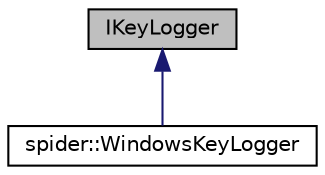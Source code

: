 digraph "IKeyLogger"
{
  edge [fontname="Helvetica",fontsize="10",labelfontname="Helvetica",labelfontsize="10"];
  node [fontname="Helvetica",fontsize="10",shape=record];
  Node0 [label="IKeyLogger",height=0.2,width=0.4,color="black", fillcolor="grey75", style="filled", fontcolor="black"];
  Node0 -> Node1 [dir="back",color="midnightblue",fontsize="10",style="solid"];
  Node1 [label="spider::WindowsKeyLogger",height=0.2,width=0.4,color="black", fillcolor="white", style="filled",URL="$classspider_1_1_windows_key_logger.html"];
}

